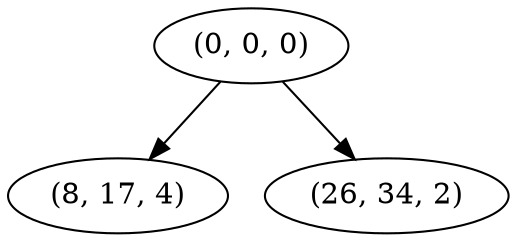 digraph tree {
    "(0, 0, 0)";
    "(8, 17, 4)";
    "(26, 34, 2)";
    "(0, 0, 0)" -> "(8, 17, 4)";
    "(0, 0, 0)" -> "(26, 34, 2)";
}

